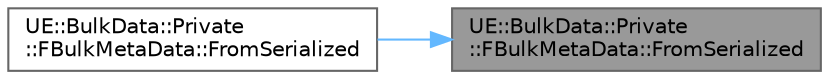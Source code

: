 digraph "UE::BulkData::Private::FBulkMetaData::FromSerialized"
{
 // INTERACTIVE_SVG=YES
 // LATEX_PDF_SIZE
  bgcolor="transparent";
  edge [fontname=Helvetica,fontsize=10,labelfontname=Helvetica,labelfontsize=10];
  node [fontname=Helvetica,fontsize=10,shape=box,height=0.2,width=0.4];
  rankdir="RL";
  Node1 [id="Node000001",label="UE::BulkData::Private\l::FBulkMetaData::FromSerialized",height=0.2,width=0.4,color="gray40", fillcolor="grey60", style="filled", fontcolor="black",tooltip="Serializes FBulkMetaResource from the given archive and builds the returned FBulkMetaData from it."];
  Node1 -> Node2 [id="edge1_Node000001_Node000002",dir="back",color="steelblue1",style="solid",tooltip=" "];
  Node2 [id="Node000002",label="UE::BulkData::Private\l::FBulkMetaData::FromSerialized",height=0.2,width=0.4,color="grey40", fillcolor="white", style="filled",URL="$d3/d4d/classUE_1_1BulkData_1_1Private_1_1FBulkMetaData.html#ab1dfdfdf6d8aa03a14481502c728757e",tooltip="Serializes FBulkMetaResource from the given archive and builds the returned FBulkMetaData from it."];
}
